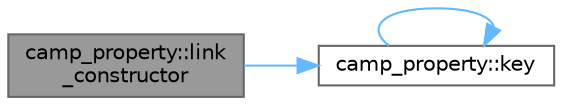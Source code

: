 digraph "camp_property::link_constructor"
{
 // LATEX_PDF_SIZE
  bgcolor="transparent";
  edge [fontname=Helvetica,fontsize=10,labelfontname=Helvetica,labelfontsize=10];
  node [fontname=Helvetica,fontsize=10,shape=box,height=0.2,width=0.4];
  rankdir="LR";
  Node1 [label="camp_property::link\l_constructor",height=0.2,width=0.4,color="gray40", fillcolor="grey60", style="filled", fontcolor="black",tooltip="Constructor for property_link_t."];
  Node1 -> Node2 [color="steelblue1",style="solid"];
  Node2 [label="camp_property::key",height=0.2,width=0.4,color="grey40", fillcolor="white", style="filled",URL="$namespacecamp__property.html#a52abce158c4eccd039de4f875d697869",tooltip="Get the key name of a property."];
  Node2 -> Node2 [color="steelblue1",style="solid"];
}
